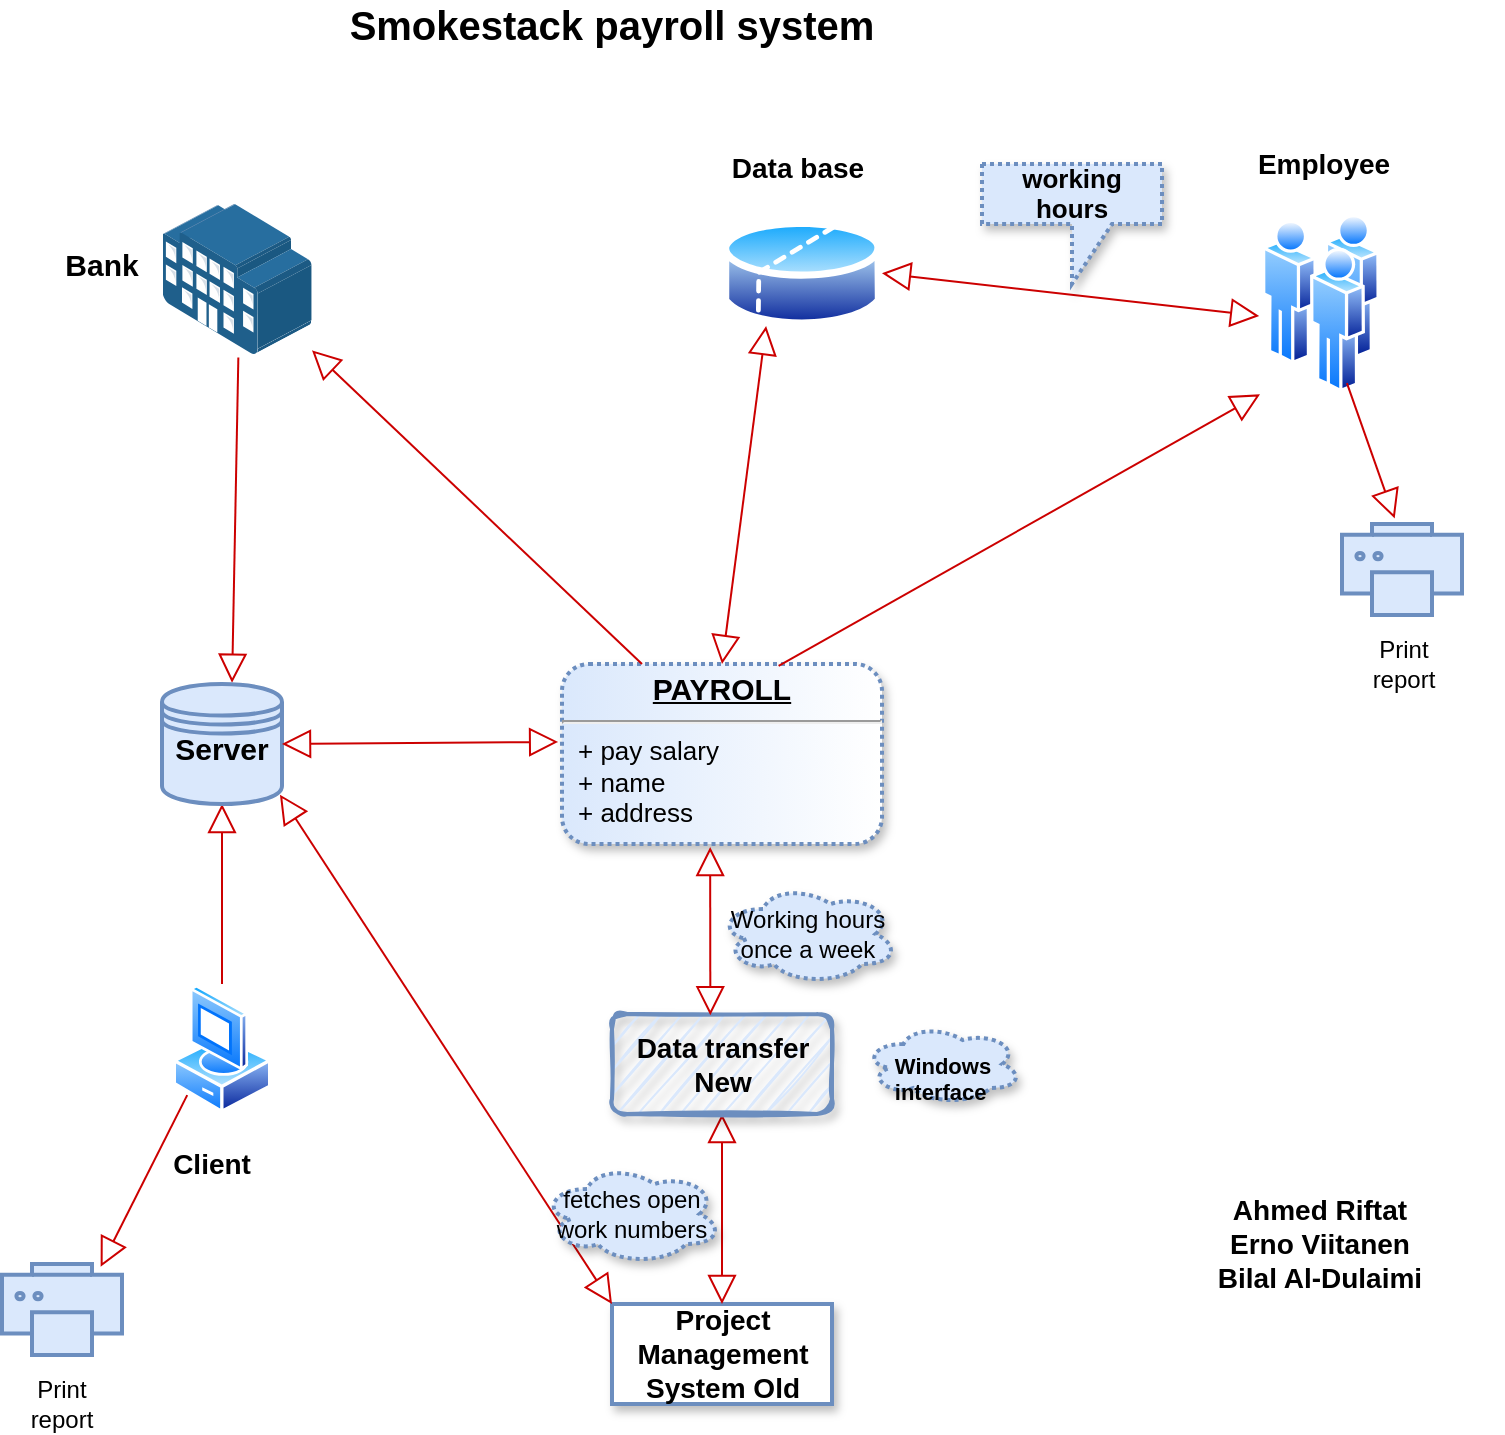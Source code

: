 <mxfile version="13.6.6" type="github">
  <diagram id="C5RBs43oDa-KdzZeNtuy" name="Page-1">
    <mxGraphModel dx="1296" dy="741" grid="1" gridSize="10" guides="1" tooltips="1" connect="1" arrows="1" fold="1" page="1" pageScale="1" pageWidth="827" pageHeight="1169" math="0" shadow="0">
      <root>
        <mxCell id="WIyWlLk6GJQsqaUBKTNV-0" />
        <mxCell id="WIyWlLk6GJQsqaUBKTNV-1" parent="WIyWlLk6GJQsqaUBKTNV-0" />
        <mxCell id="I4y3ttGowcUQWgG4_OlH-4" value="&lt;p style=&quot;margin: 4px 0px 0px ; text-align: center ; text-decoration: underline ; font-size: 15px&quot;&gt;&lt;b&gt;PAYROLL&lt;/b&gt;&lt;br&gt;&lt;/p&gt;&lt;hr&gt;&lt;p style=&quot;margin: 0px 0px 0px 8px ; font-size: 13px&quot;&gt;+ pay salary&lt;/p&gt;&lt;p style=&quot;margin: 0px 0px 0px 8px ; font-size: 13px&quot;&gt;+ name&lt;/p&gt;&lt;p style=&quot;margin: 0px 0px 0px 8px ; font-size: 13px&quot;&gt;+ address&lt;/p&gt;&lt;p style=&quot;margin: 0px 0px 0px 8px ; font-size: 13px&quot;&gt;&lt;br&gt;&lt;/p&gt;" style="verticalAlign=top;align=left;overflow=fill;fontSize=12;fontFamily=Helvetica;html=1;strokeWidth=2;fillColor=#dae8fc;strokeColor=#6c8ebf;dashed=1;dashPattern=1 1;rounded=1;perimeterSpacing=0;shadow=1;sketch=0;gradientColor=#ffffff;gradientDirection=east;" vertex="1" parent="WIyWlLk6GJQsqaUBKTNV-1">
          <mxGeometry x="330" y="360" width="160" height="90" as="geometry" />
        </mxCell>
        <mxCell id="I4y3ttGowcUQWgG4_OlH-5" value="" style="endArrow=block;html=1;exitX=0.25;exitY=0;exitDx=0;exitDy=0;endFill=0;strokeColor=#CC0000;endSize=12;" edge="1" parent="WIyWlLk6GJQsqaUBKTNV-1" source="I4y3ttGowcUQWgG4_OlH-4" target="I4y3ttGowcUQWgG4_OlH-30">
          <mxGeometry width="50" height="50" relative="1" as="geometry">
            <mxPoint x="390" y="430" as="sourcePoint" />
            <mxPoint x="187.65" y="200.55" as="targetPoint" />
          </mxGeometry>
        </mxCell>
        <mxCell id="I4y3ttGowcUQWgG4_OlH-7" value="" style="endArrow=block;html=1;strokeColor=#CC0000;entryX=-0.017;entryY=1.011;entryDx=0;entryDy=0;exitX=0.677;exitY=0.01;exitDx=0;exitDy=0;exitPerimeter=0;endFill=0;endSize=12;entryPerimeter=0;" edge="1" parent="WIyWlLk6GJQsqaUBKTNV-1" source="I4y3ttGowcUQWgG4_OlH-4" target="I4y3ttGowcUQWgG4_OlH-43">
          <mxGeometry width="50" height="50" relative="1" as="geometry">
            <mxPoint x="270" y="310" as="sourcePoint" />
            <mxPoint x="685.16" y="226.4" as="targetPoint" />
          </mxGeometry>
        </mxCell>
        <mxCell id="I4y3ttGowcUQWgG4_OlH-12" value="" style="endArrow=block;startArrow=block;html=1;strokeColor=#CC0000;exitX=0.5;exitY=0;exitDx=0;exitDy=0;endFill=0;startFill=0;endSize=12;targetPerimeterSpacing=0;startSize=12;entryX=0.25;entryY=1;entryDx=0;entryDy=0;" edge="1" parent="WIyWlLk6GJQsqaUBKTNV-1" source="I4y3ttGowcUQWgG4_OlH-4" target="I4y3ttGowcUQWgG4_OlH-41">
          <mxGeometry width="50" height="50" relative="1" as="geometry">
            <mxPoint x="300" y="370" as="sourcePoint" />
            <mxPoint x="450" y="215" as="targetPoint" />
          </mxGeometry>
        </mxCell>
        <mxCell id="I4y3ttGowcUQWgG4_OlH-13" value="" style="endArrow=block;startArrow=block;html=1;strokeColor=#CC0000;exitX=1;exitY=0.5;exitDx=0;exitDy=0;endSize=12;startSize=12;endFill=0;startFill=0;entryX=-0.024;entryY=0.572;entryDx=0;entryDy=0;entryPerimeter=0;" edge="1" parent="WIyWlLk6GJQsqaUBKTNV-1" source="I4y3ttGowcUQWgG4_OlH-41" target="I4y3ttGowcUQWgG4_OlH-43">
          <mxGeometry width="50" height="50" relative="1" as="geometry">
            <mxPoint x="510" y="185.0" as="sourcePoint" />
            <mxPoint x="670" y="185" as="targetPoint" />
          </mxGeometry>
        </mxCell>
        <mxCell id="I4y3ttGowcUQWgG4_OlH-16" value="" style="endArrow=block;html=1;strokeColor=#CC0000;entryX=0.5;entryY=1;entryDx=0;entryDy=0;endSize=12;endFill=0;" edge="1" parent="WIyWlLk6GJQsqaUBKTNV-1" target="I4y3ttGowcUQWgG4_OlH-24">
          <mxGeometry width="50" height="50" relative="1" as="geometry">
            <mxPoint x="160" y="520" as="sourcePoint" />
            <mxPoint x="135" y="420.0" as="targetPoint" />
          </mxGeometry>
        </mxCell>
        <mxCell id="I4y3ttGowcUQWgG4_OlH-17" value="&lt;b&gt;&lt;font style=&quot;font-size: 20px&quot;&gt;&lt;span id=&quot;yui_3_17_2_1_1599549741766_30&quot; lang=&quot;EN-US&quot;&gt;Smokestack payroll system&lt;/span&gt;&lt;/font&gt;&lt;/b&gt;" style="text;html=1;strokeColor=none;fillColor=none;align=center;verticalAlign=middle;whiteSpace=wrap;rounded=0;" vertex="1" parent="WIyWlLk6GJQsqaUBKTNV-1">
          <mxGeometry x="160" y="30" width="390" height="20" as="geometry" />
        </mxCell>
        <mxCell id="I4y3ttGowcUQWgG4_OlH-19" value="" style="endArrow=block;html=1;strokeColor=#CC0000;exitX=0.509;exitY=1.024;exitDx=0;exitDy=0;exitPerimeter=0;entryX=0.773;entryY=-0.013;entryDx=0;entryDy=0;entryPerimeter=0;endSize=12;endFill=0;" edge="1" parent="WIyWlLk6GJQsqaUBKTNV-1" source="I4y3ttGowcUQWgG4_OlH-30">
          <mxGeometry width="50" height="50" relative="1" as="geometry">
            <mxPoint x="165.87" y="200.15" as="sourcePoint" />
            <mxPoint x="165.03" y="369.35" as="targetPoint" />
          </mxGeometry>
        </mxCell>
        <mxCell id="I4y3ttGowcUQWgG4_OlH-20" value="&lt;font style=&quot;font-size: 14px&quot;&gt;&lt;b&gt;&lt;font style=&quot;font-size: 14px&quot;&gt;Project&lt;/font&gt;&lt;/b&gt;&lt;/font&gt;&lt;div style=&quot;font-size: 14px&quot;&gt;&lt;font style=&quot;font-size: 14px&quot;&gt;&lt;b&gt;&lt;font style=&quot;font-size: 14px&quot;&gt;Management&lt;/font&gt;&lt;br&gt;&lt;/b&gt;&lt;/font&gt;&lt;/div&gt;&lt;div style=&quot;font-size: 14px&quot;&gt;&lt;font style=&quot;font-size: 14px&quot;&gt;&lt;b&gt;System Old&lt;/b&gt;&lt;/font&gt;&lt;br&gt;&lt;b&gt;&lt;/b&gt;&lt;/div&gt;" style="html=1;strokeWidth=2;strokeColor=#6c8ebf;rounded=0;glass=0;shadow=1;" vertex="1" parent="WIyWlLk6GJQsqaUBKTNV-1">
          <mxGeometry x="355" y="680" width="110" height="50" as="geometry" />
        </mxCell>
        <mxCell id="I4y3ttGowcUQWgG4_OlH-21" value="" style="endArrow=block;startArrow=block;html=1;strokeColor=#CC0000;entryX=0.5;entryY=0;entryDx=0;entryDy=0;endSize=12;startSize=12;endFill=0;startFill=0;strokeWidth=1;exitX=0.5;exitY=1;exitDx=0;exitDy=0;" edge="1" parent="WIyWlLk6GJQsqaUBKTNV-1" source="I4y3ttGowcUQWgG4_OlH-50" target="I4y3ttGowcUQWgG4_OlH-20">
          <mxGeometry width="50" height="50" relative="1" as="geometry">
            <mxPoint x="410" y="580" as="sourcePoint" />
            <mxPoint x="230" y="170" as="targetPoint" />
          </mxGeometry>
        </mxCell>
        <mxCell id="I4y3ttGowcUQWgG4_OlH-24" value="&#xa;&lt;font size=&quot;1&quot;&gt;&lt;b style=&quot;font-size: 15px&quot;&gt;Server&lt;/b&gt;&lt;/font&gt;&#xa;&#xa;" style="shape=datastore;whiteSpace=wrap;html=1;strokeColor=#6c8ebf;strokeWidth=2;fillColor=#dae8fc;" vertex="1" parent="WIyWlLk6GJQsqaUBKTNV-1">
          <mxGeometry x="130" y="370" width="60" height="60" as="geometry" />
        </mxCell>
        <mxCell id="I4y3ttGowcUQWgG4_OlH-30" value="" style="points=[];aspect=fixed;html=1;align=center;shadow=0;dashed=0;image;image=img/lib/allied_telesis/buildings/Large_Building.svg;strokeColor=#000000;strokeWidth=11;" vertex="1" parent="WIyWlLk6GJQsqaUBKTNV-1">
          <mxGeometry x="130" y="130" width="75" height="75" as="geometry" />
        </mxCell>
        <mxCell id="I4y3ttGowcUQWgG4_OlH-32" value="&lt;b&gt;&lt;font style=&quot;font-size: 15px&quot;&gt;Bank&lt;/font&gt;&lt;/b&gt;" style="text;html=1;strokeColor=none;fillColor=none;align=center;verticalAlign=middle;whiteSpace=wrap;rounded=0;" vertex="1" parent="WIyWlLk6GJQsqaUBKTNV-1">
          <mxGeometry x="80" y="150" width="40" height="20" as="geometry" />
        </mxCell>
        <mxCell id="I4y3ttGowcUQWgG4_OlH-34" value="" style="aspect=fixed;perimeter=ellipsePerimeter;html=1;align=center;shadow=0;dashed=0;spacingTop=3;image;image=img/lib/active_directory/vista_client.svg;strokeColor=#000000;strokeWidth=17;rotation=0;" vertex="1" parent="WIyWlLk6GJQsqaUBKTNV-1">
          <mxGeometry x="135.3" y="520" width="49.4" height="65" as="geometry" />
        </mxCell>
        <mxCell id="I4y3ttGowcUQWgG4_OlH-39" value="&lt;font style=&quot;font-size: 14px&quot;&gt;&lt;b&gt;Client&lt;/b&gt;&lt;/font&gt;" style="text;html=1;strokeColor=none;fillColor=none;align=center;verticalAlign=middle;whiteSpace=wrap;rounded=0;" vertex="1" parent="WIyWlLk6GJQsqaUBKTNV-1">
          <mxGeometry x="135.3" y="600" width="40" height="20" as="geometry" />
        </mxCell>
        <mxCell id="I4y3ttGowcUQWgG4_OlH-40" value="" style="endArrow=block;startArrow=block;html=1;strokeColor=#CC0000;strokeWidth=1;exitX=1;exitY=0.5;exitDx=0;exitDy=0;entryX=-0.012;entryY=0.433;entryDx=0;entryDy=0;entryPerimeter=0;endSize=12;startSize=12;endFill=0;startFill=0;" edge="1" parent="WIyWlLk6GJQsqaUBKTNV-1" source="I4y3ttGowcUQWgG4_OlH-24" target="I4y3ttGowcUQWgG4_OlH-4">
          <mxGeometry width="50" height="50" relative="1" as="geometry">
            <mxPoint x="280" y="420" as="sourcePoint" />
            <mxPoint x="330" y="370" as="targetPoint" />
          </mxGeometry>
        </mxCell>
        <mxCell id="I4y3ttGowcUQWgG4_OlH-41" value="" style="aspect=fixed;perimeter=ellipsePerimeter;html=1;align=center;shadow=0;dashed=0;spacingTop=3;image;image=img/lib/active_directory/database_partition_2.svg;strokeColor=#000000;strokeWidth=17;" vertex="1" parent="WIyWlLk6GJQsqaUBKTNV-1">
          <mxGeometry x="410" y="135" width="80" height="59.2" as="geometry" />
        </mxCell>
        <mxCell id="I4y3ttGowcUQWgG4_OlH-42" value="&lt;b&gt;&lt;font style=&quot;font-size: 14px&quot;&gt;&lt;font style=&quot;font-size: 14px&quot;&gt;Data&lt;/font&gt; base&lt;/font&gt;&lt;/b&gt;" style="text;html=1;strokeColor=none;fillColor=none;align=center;verticalAlign=middle;whiteSpace=wrap;rounded=0;" vertex="1" parent="WIyWlLk6GJQsqaUBKTNV-1">
          <mxGeometry x="408" y="102" width="80" height="20" as="geometry" />
        </mxCell>
        <mxCell id="I4y3ttGowcUQWgG4_OlH-43" value="" style="aspect=fixed;perimeter=ellipsePerimeter;html=1;align=center;shadow=0;dashed=0;spacingTop=3;image;image=img/lib/active_directory/users.svg;strokeColor=#000000;strokeWidth=17;" vertex="1" parent="WIyWlLk6GJQsqaUBKTNV-1">
          <mxGeometry x="680" y="135" width="58.87" height="89.2" as="geometry" />
        </mxCell>
        <mxCell id="I4y3ttGowcUQWgG4_OlH-44" value="&lt;b&gt;&lt;font style=&quot;font-size: 14px&quot;&gt;Employee&lt;/font&gt;&lt;/b&gt;" style="text;html=1;strokeColor=none;fillColor=none;align=center;verticalAlign=middle;whiteSpace=wrap;rounded=0;" vertex="1" parent="WIyWlLk6GJQsqaUBKTNV-1">
          <mxGeometry x="691" y="100" width="40" height="20" as="geometry" />
        </mxCell>
        <mxCell id="I4y3ttGowcUQWgG4_OlH-45" value="" style="html=1;verticalLabelPosition=bottom;align=center;labelBackgroundColor=#ffffff;verticalAlign=top;strokeWidth=2;strokeColor=#6c8ebf;shadow=0;dashed=0;shape=mxgraph.ios7.icons.printer;fillColor=#dae8fc;" vertex="1" parent="WIyWlLk6GJQsqaUBKTNV-1">
          <mxGeometry x="50" y="660" width="60" height="45.5" as="geometry" />
        </mxCell>
        <mxCell id="I4y3ttGowcUQWgG4_OlH-46" value="&lt;div&gt;&lt;font style=&quot;font-size: 12px&quot;&gt;Print&lt;/font&gt;&lt;/div&gt;&lt;div&gt;&lt;font style=&quot;font-size: 12px&quot;&gt;report&lt;/font&gt;&lt;br&gt;&lt;/div&gt;" style="text;html=1;strokeColor=none;fillColor=none;align=center;verticalAlign=middle;whiteSpace=wrap;rounded=0;" vertex="1" parent="WIyWlLk6GJQsqaUBKTNV-1">
          <mxGeometry x="60" y="720" width="40" height="20" as="geometry" />
        </mxCell>
        <mxCell id="I4y3ttGowcUQWgG4_OlH-50" value="&lt;div style=&quot;font-size: 14px&quot;&gt;&lt;b&gt;&lt;font style=&quot;font-size: 14px&quot;&gt;Data transfer&lt;/font&gt;&lt;/b&gt;&lt;/div&gt;&lt;div style=&quot;font-size: 14px&quot;&gt;&lt;b&gt;&lt;font style=&quot;font-size: 14px&quot;&gt;New&lt;/font&gt;&lt;/b&gt;&lt;br&gt;&lt;/div&gt;" style="html=1;strokeColor=#6c8ebf;strokeWidth=2;fillColor=#dae8fc;rounded=1;glass=0;shadow=1;sketch=1;perimeterSpacing=0;" vertex="1" parent="WIyWlLk6GJQsqaUBKTNV-1">
          <mxGeometry x="355" y="535" width="110" height="50" as="geometry" />
        </mxCell>
        <mxCell id="I4y3ttGowcUQWgG4_OlH-54" value="" style="endArrow=block;startArrow=block;html=1;strokeColor=#CC0000;strokeWidth=1;entryX=0.463;entryY=1.017;entryDx=0;entryDy=0;entryPerimeter=0;exitX=0.447;exitY=0.013;exitDx=0;exitDy=0;exitPerimeter=0;endSize=12;startSize=12;endFill=0;startFill=0;" edge="1" parent="WIyWlLk6GJQsqaUBKTNV-1" source="I4y3ttGowcUQWgG4_OlH-50" target="I4y3ttGowcUQWgG4_OlH-4">
          <mxGeometry width="50" height="50" relative="1" as="geometry">
            <mxPoint x="330" y="540" as="sourcePoint" />
            <mxPoint x="380" y="490" as="targetPoint" />
          </mxGeometry>
        </mxCell>
        <mxCell id="I4y3ttGowcUQWgG4_OlH-55" value="" style="endArrow=block;startArrow=block;html=1;strokeColor=#CC0000;strokeWidth=1;entryX=0.983;entryY=0.922;entryDx=0;entryDy=0;entryPerimeter=0;exitX=0;exitY=0;exitDx=0;exitDy=0;endSize=12;startSize=12;endFill=0;startFill=0;" edge="1" parent="WIyWlLk6GJQsqaUBKTNV-1" source="I4y3ttGowcUQWgG4_OlH-20" target="I4y3ttGowcUQWgG4_OlH-24">
          <mxGeometry width="50" height="50" relative="1" as="geometry">
            <mxPoint x="330" y="560" as="sourcePoint" />
            <mxPoint x="380" y="510" as="targetPoint" />
          </mxGeometry>
        </mxCell>
        <mxCell id="I4y3ttGowcUQWgG4_OlH-58" value="&lt;p style=&quot;line-height: 120%&quot;&gt;&lt;br&gt;&lt;/p&gt;" style="text;html=1;strokeColor=none;fillColor=none;align=center;verticalAlign=middle;whiteSpace=wrap;rounded=0;shadow=1;glass=1;dashed=1;dashPattern=1 1;sketch=0;" vertex="1" parent="WIyWlLk6GJQsqaUBKTNV-1">
          <mxGeometry x="560" y="150" width="40" height="20" as="geometry" />
        </mxCell>
        <mxCell id="I4y3ttGowcUQWgG4_OlH-60" value="&lt;p style=&quot;line-height: 120%&quot;&gt;&lt;b&gt;&lt;font style=&quot;font-size: 13px&quot;&gt;&lt;span id=&quot;yui_3_17_2_1_1599549741766_38&quot; lang=&quot;EN-US&quot;&gt;working hours&lt;/span&gt;&lt;/font&gt;&lt;/b&gt;&lt;/p&gt;" style="shape=callout;whiteSpace=wrap;html=1;perimeter=calloutPerimeter;rounded=0;shadow=1;glass=1;dashed=1;dashPattern=1 1;sketch=0;strokeColor=#6c8ebf;strokeWidth=2;fillColor=#dae8fc;" vertex="1" parent="WIyWlLk6GJQsqaUBKTNV-1">
          <mxGeometry x="540" y="110" width="90" height="60" as="geometry" />
        </mxCell>
        <mxCell id="I4y3ttGowcUQWgG4_OlH-61" value="&lt;font style=&quot;font-size: 11px&quot;&gt;&lt;br&gt;&lt;/font&gt;&lt;div style=&quot;font-size: 11px&quot;&gt;&lt;font style=&quot;font-size: 11px&quot;&gt;&lt;b&gt;&lt;font style=&quot;font-size: 11px&quot;&gt;&lt;span id=&quot;yui_3_17_2_1_1599549741766_40&quot; lang=&quot;EN-US&quot;&gt;Windows &lt;br&gt;&lt;/span&gt;&lt;/font&gt;&lt;/b&gt;&lt;/font&gt;&lt;/div&gt;&lt;div style=&quot;font-size: 11px&quot; align=&quot;justify&quot;&gt;&lt;font style=&quot;font-size: 11px&quot;&gt;&lt;b&gt;&lt;font style=&quot;font-size: 11px&quot;&gt;&lt;span id=&quot;yui_3_17_2_1_1599549741766_40&quot; lang=&quot;EN-US&quot;&gt;interface&lt;/span&gt;&lt;/font&gt;&lt;/b&gt;&lt;/font&gt;&lt;/div&gt;" style="ellipse;shape=cloud;whiteSpace=wrap;html=1;rounded=0;shadow=1;glass=1;dashed=1;dashPattern=1 1;sketch=0;strokeColor=#6c8ebf;strokeWidth=2;fillColor=#dae8fc;" vertex="1" parent="WIyWlLk6GJQsqaUBKTNV-1">
          <mxGeometry x="481" y="540" width="79" height="40" as="geometry" />
        </mxCell>
        <mxCell id="I4y3ttGowcUQWgG4_OlH-63" value="&lt;font style=&quot;font-size: 12px&quot;&gt;&lt;span id=&quot;yui_3_17_2_1_1599549741766_42&quot; lang=&quot;EN-US&quot;&gt;Working hours&lt;/span&gt;&lt;br&gt;&lt;span id=&quot;yui_3_17_2_1_1599549741766_42&quot; lang=&quot;EN-US&quot;&gt;once a week&lt;/span&gt;&lt;/font&gt;&lt;font style=&quot;font-size: 12px&quot;&gt;&lt;br&gt;&lt;/font&gt;" style="ellipse;shape=cloud;whiteSpace=wrap;html=1;rounded=0;shadow=1;glass=1;dashed=1;dashPattern=1 1;sketch=0;strokeColor=#6c8ebf;strokeWidth=2;fillColor=#dae8fc;" vertex="1" parent="WIyWlLk6GJQsqaUBKTNV-1">
          <mxGeometry x="408" y="470" width="90" height="50" as="geometry" />
        </mxCell>
        <mxCell id="I4y3ttGowcUQWgG4_OlH-64" value="" style="endArrow=block;html=1;strokeColor=#CC0000;strokeWidth=1;entryX=0.822;entryY=0.03;entryDx=0;entryDy=0;entryPerimeter=0;exitX=0;exitY=1;exitDx=0;exitDy=0;endFill=0;endSize=12;" edge="1" parent="WIyWlLk6GJQsqaUBKTNV-1" source="I4y3ttGowcUQWgG4_OlH-34" target="I4y3ttGowcUQWgG4_OlH-45">
          <mxGeometry width="50" height="50" relative="1" as="geometry">
            <mxPoint x="230" y="470" as="sourcePoint" />
            <mxPoint x="280" y="420" as="targetPoint" />
          </mxGeometry>
        </mxCell>
        <mxCell id="I4y3ttGowcUQWgG4_OlH-65" value="&lt;div&gt;&lt;font style=&quot;font-size: 12px&quot;&gt;Print&lt;/font&gt;&lt;/div&gt;&lt;div&gt;&lt;font style=&quot;font-size: 12px&quot;&gt;report&lt;/font&gt;&lt;br&gt;&lt;/div&gt;" style="text;html=1;strokeColor=none;fillColor=none;align=center;verticalAlign=middle;whiteSpace=wrap;rounded=0;" vertex="1" parent="WIyWlLk6GJQsqaUBKTNV-1">
          <mxGeometry x="731" y="350" width="40" height="20" as="geometry" />
        </mxCell>
        <mxCell id="I4y3ttGowcUQWgG4_OlH-66" value="" style="html=1;verticalLabelPosition=bottom;align=center;labelBackgroundColor=#ffffff;verticalAlign=top;strokeWidth=2;strokeColor=#6c8ebf;shadow=0;dashed=0;shape=mxgraph.ios7.icons.printer;fillColor=#dae8fc;" vertex="1" parent="WIyWlLk6GJQsqaUBKTNV-1">
          <mxGeometry x="720" y="290" width="60" height="45.5" as="geometry" />
        </mxCell>
        <mxCell id="I4y3ttGowcUQWgG4_OlH-68" value="" style="endArrow=block;html=1;strokeColor=#CC0000;strokeWidth=1;exitX=0.75;exitY=1;exitDx=0;exitDy=0;entryX=0.439;entryY=-0.061;entryDx=0;entryDy=0;entryPerimeter=0;endSize=12;endFill=0;" edge="1" parent="WIyWlLk6GJQsqaUBKTNV-1" source="I4y3ttGowcUQWgG4_OlH-43" target="I4y3ttGowcUQWgG4_OlH-66">
          <mxGeometry width="50" height="50" relative="1" as="geometry">
            <mxPoint x="230" y="380" as="sourcePoint" />
            <mxPoint x="740" y="260" as="targetPoint" />
          </mxGeometry>
        </mxCell>
        <mxCell id="I4y3ttGowcUQWgG4_OlH-69" value="&lt;div style=&quot;font-size: 14px&quot;&gt;&lt;b&gt;&lt;font style=&quot;font-size: 14px&quot;&gt;Ahmed Riftat&lt;/font&gt;&lt;/b&gt;&lt;/div&gt;&lt;div style=&quot;font-size: 14px&quot;&gt;&lt;b&gt;&lt;font style=&quot;font-size: 14px&quot;&gt;Erno Viitanen&lt;/font&gt;&lt;/b&gt;&lt;/div&gt;&lt;div style=&quot;font-size: 14px&quot;&gt;&lt;b&gt;&lt;font style=&quot;font-size: 14px&quot;&gt;Bilal Al-Dulaimi&lt;br&gt;&lt;/font&gt;&lt;/b&gt;&lt;/div&gt;" style="text;html=1;strokeColor=none;fillColor=none;align=center;verticalAlign=middle;whiteSpace=wrap;rounded=0;shadow=1;glass=1;dashed=1;dashPattern=1 1;sketch=0;" vertex="1" parent="WIyWlLk6GJQsqaUBKTNV-1">
          <mxGeometry x="624.43" y="640" width="170" height="20" as="geometry" />
        </mxCell>
        <mxCell id="I4y3ttGowcUQWgG4_OlH-71" value="&lt;span id=&quot;yui_3_17_2_1_1599549741766_42&quot; lang=&quot;EN-US&quot;&gt;fetches open&lt;br/&gt;work numbers&lt;/span&gt;" style="ellipse;shape=cloud;whiteSpace=wrap;html=1;rounded=0;shadow=1;glass=1;dashed=1;dashPattern=1 1;sketch=0;strokeColor=#6c8ebf;strokeWidth=2;fillColor=#dae8fc;" vertex="1" parent="WIyWlLk6GJQsqaUBKTNV-1">
          <mxGeometry x="320" y="610" width="90" height="50" as="geometry" />
        </mxCell>
      </root>
    </mxGraphModel>
  </diagram>
</mxfile>
